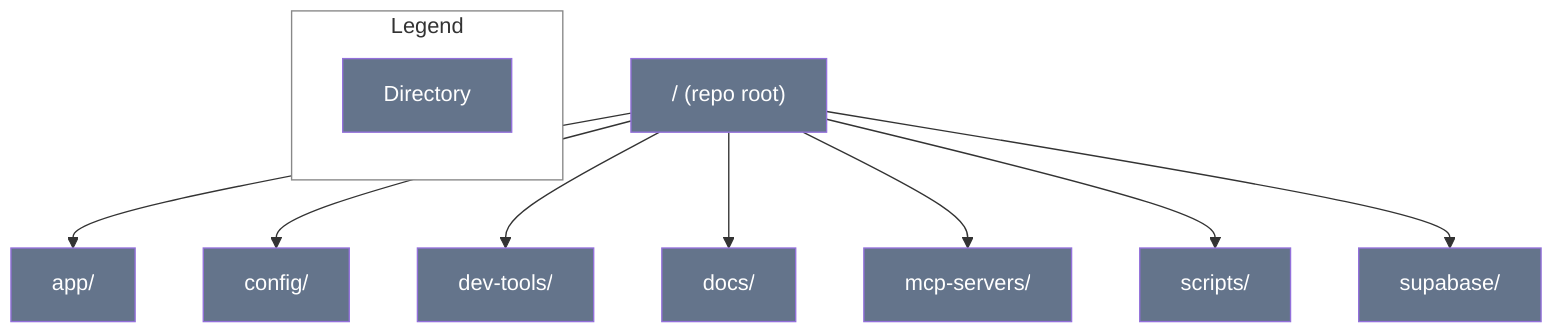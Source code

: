 ---
id: technical-file-tree
intent: Technical File Tree (modular, agentic, with stable node IDs)
context: |
  This diagram visualizes the technical file tree for the ProspectPro system. Each node uses a stable, descriptive ID and is linked to the relevant script or function path. Modular and ready for agentic automation.
---
flowchart TD
    ROOT["/ (repo root)"]:::dir
    APP["app/"]:::dir
    CONFIG["config/"]:::dir
    DEVTOOLS["dev-tools/"]:::dir
    DOCS["docs/"]:::dir
    MCP["mcp-servers/"]:::dir
    SCRIPTS["scripts/"]:::dir
    SUPABASE["supabase/"]:::dir
    
    ROOT --> APP
    ROOT --> CONFIG
    ROOT --> DEVTOOLS
    ROOT --> DOCS
    ROOT --> MCP
    ROOT --> SCRIPTS
    ROOT --> SUPABASE
    
    classDef dir fill:#64748b,color:#fff;
    class ROOT,APP,CONFIG,DEVTOOLS,DOCS,MCP,SCRIPTS,SUPABASE dir;
    
    %% Legend
    subgraph Legend["Legend"]
        direction LR
        L1["Directory"]
        style Legend fill:#fff,stroke:#888,stroke-width:1px
        style L1 fill:#64748b,color:#fff
    end